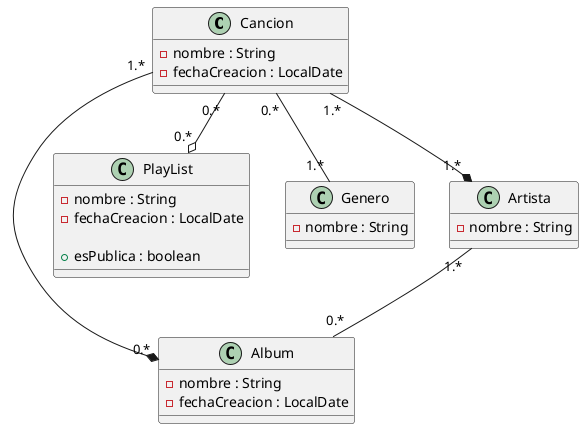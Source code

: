 @startuml

Class Cancion{
    - nombre : String
    - fechaCreacion : LocalDate
}

Class Album{
    - nombre : String
    - fechaCreacion : LocalDate
}

Class PlayList{
    - nombre : String
    - fechaCreacion : LocalDate

    + esPublica : boolean
}

Class Genero{
    - nombre : String
}

Class Artista{
    - nombre : String
}

Cancion "0.*" -- "1.*" Genero
Cancion "0.*" --o "0.*" PlayList
Cancion "1.*" --* "0.*" Album
Cancion "1.*" --* "1.*" Artista

Artista "1.*" -- "0.*" Album

@enduml